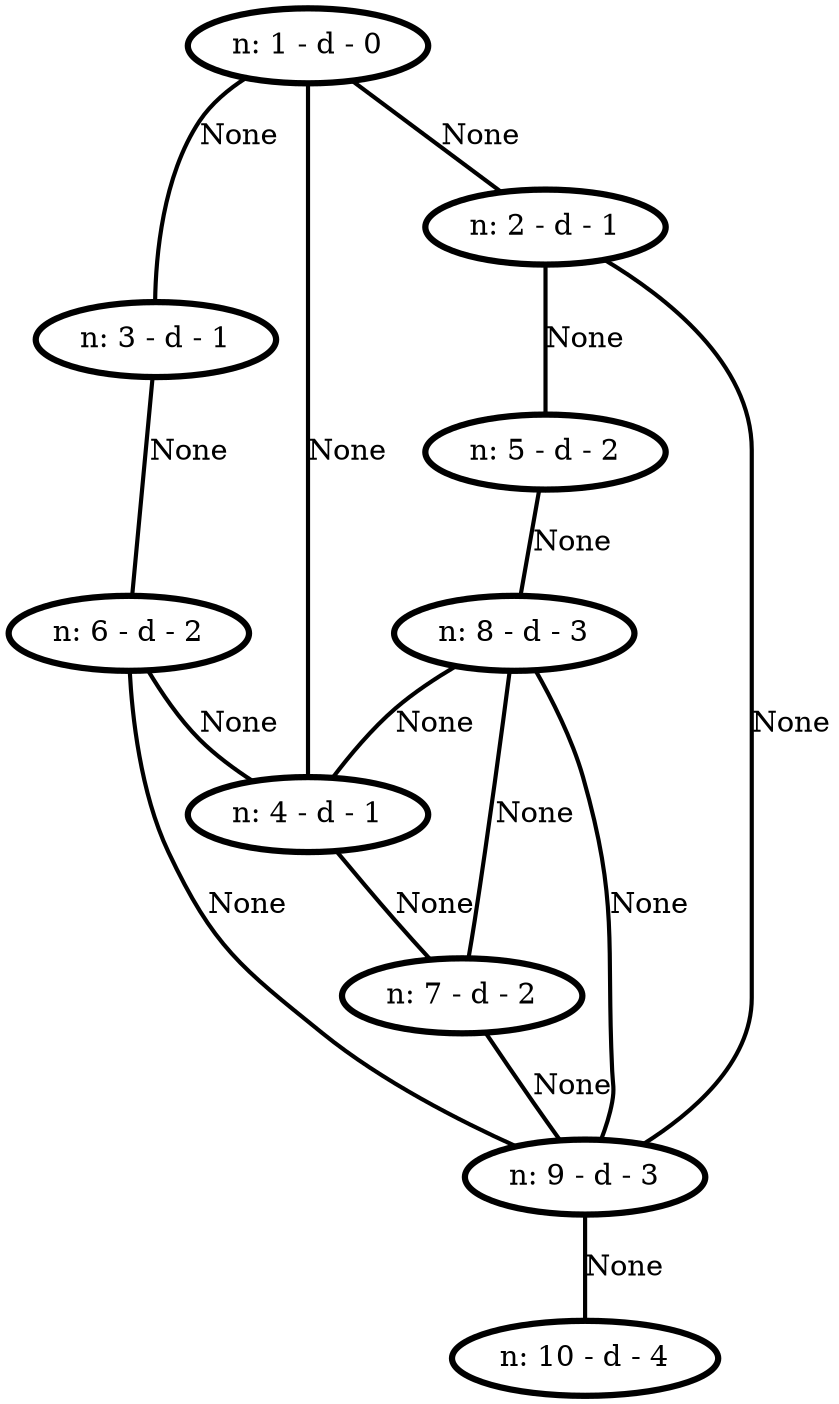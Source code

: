 graph G {
    0 [penwidth=3,label="n: 1 - d - 0"]
    1 [penwidth=3,label="n: 2 - d - 1"]
    2 [penwidth=3,label="n: 3 - d - 1"]
    3 [penwidth=3,label="n: 4 - d - 1"]
    4 [penwidth=3,label="n: 5 - d - 2"]
    5 [penwidth=3,label="n: 6 - d - 2"]
    6 [penwidth=3,label="n: 7 - d - 2"]
    7 [penwidth=3,label="n: 8 - d - 3"]
    8 [penwidth=3,label="n: 9 - d - 3"]
    9 [penwidth=3,label="n: 10 - d - 4"]

    0--1 [penwidth=2,label="None"]
    0--2 [penwidth=2,label="None"]
    0--3 [penwidth=2,label="None"]
    1--4 [penwidth=2,label="None"]
    2--5 [penwidth=2,label="None"]
    3--6 [penwidth=2,label="None"]
    4--7 [penwidth=2,label="None"]
    5--3 [penwidth=2,label="None"]
    5--8 [penwidth=2,label="None"]
    6--7 [penwidth=2,label="None"]
    6--8 [penwidth=2,label="None"]
    7--3 [penwidth=2,label="None"]
    7--8 [penwidth=2,label="None"]
    8--1 [penwidth=2,label="None"]
    8--9 [penwidth=2,label="None"]
}